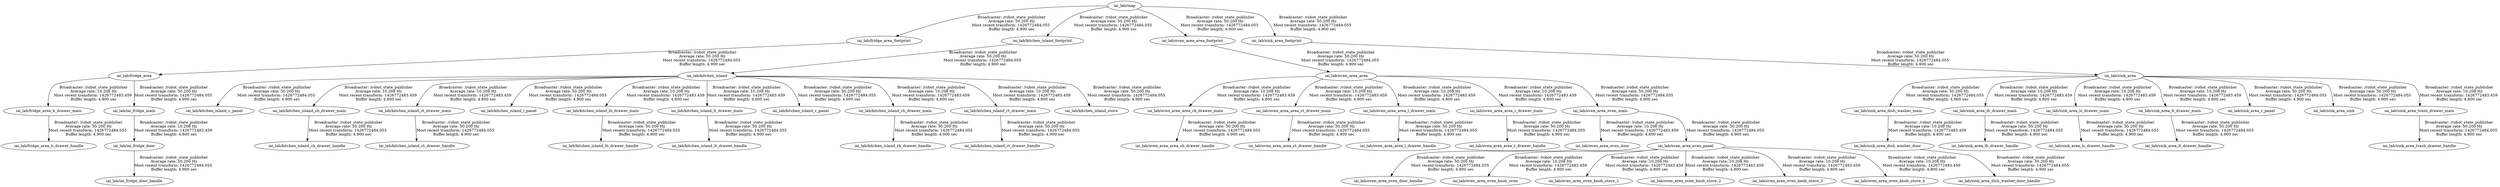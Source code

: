 digraph G {
"iai_lab/fridge_area_b_drawer_main" -> "iai_lab/fridge_area_b_drawer_handle"[label="Broadcaster: /robot_state_publisher\nAverage rate: 50.200 Hz\nMost recent transform: 1426772484.055 \nBuffer length: 4.900 sec\n"];
"iai_lab/fridge_area" -> "iai_lab/fridge_area_b_drawer_main"[label="Broadcaster: /robot_state_publisher\nAverage rate: 10.208 Hz\nMost recent transform: 1426772483.459 \nBuffer length: 4.800 sec\n"];
"iai_lab/map" -> "iai_lab/fridge_area_footprint"[label="Broadcaster: /robot_state_publisher\nAverage rate: 50.200 Hz\nMost recent transform: 1426772484.055 \nBuffer length: 4.900 sec\n"];
"iai_lab/fridge_area_footprint" -> "iai_lab/fridge_area"[label="Broadcaster: /robot_state_publisher\nAverage rate: 50.200 Hz\nMost recent transform: 1426772484.055 \nBuffer length: 4.900 sec\n"];
"iai_lab/iai_fridge_door" -> "iai_lab/iai_fridge_door_handle"[label="Broadcaster: /robot_state_publisher\nAverage rate: 50.200 Hz\nMost recent transform: 1426772484.055 \nBuffer length: 4.900 sec\n"];
"iai_lab/iai_fridge_main" -> "iai_lab/iai_fridge_door"[label="Broadcaster: /robot_state_publisher\nAverage rate: 10.208 Hz\nMost recent transform: 1426772483.459 \nBuffer length: 4.800 sec\n"];
"iai_lab/fridge_area" -> "iai_lab/iai_fridge_main"[label="Broadcaster: /robot_state_publisher\nAverage rate: 50.200 Hz\nMost recent transform: 1426772484.055 \nBuffer length: 4.900 sec\n"];
"iai_lab/kitchen_island" -> "iai_lab/kitchen_island_c_panel"[label="Broadcaster: /robot_state_publisher\nAverage rate: 50.200 Hz\nMost recent transform: 1426772484.055 \nBuffer length: 4.900 sec\n"];
"iai_lab/kitchen_island_footprint" -> "iai_lab/kitchen_island"[label="Broadcaster: /robot_state_publisher\nAverage rate: 50.200 Hz\nMost recent transform: 1426772484.055 \nBuffer length: 4.900 sec\n"];
"iai_lab/kitchen_island_cb_drawer_main" -> "iai_lab/kitchen_island_cb_drawer_handle"[label="Broadcaster: /robot_state_publisher\nAverage rate: 50.200 Hz\nMost recent transform: 1426772484.055 \nBuffer length: 4.900 sec\n"];
"iai_lab/kitchen_island" -> "iai_lab/kitchen_island_cb_drawer_main"[label="Broadcaster: /robot_state_publisher\nAverage rate: 10.208 Hz\nMost recent transform: 1426772483.459 \nBuffer length: 4.800 sec\n"];
"iai_lab/kitchen_island_ct_drawer_main" -> "iai_lab/kitchen_island_ct_drawer_handle"[label="Broadcaster: /robot_state_publisher\nAverage rate: 50.200 Hz\nMost recent transform: 1426772484.055 \nBuffer length: 4.900 sec\n"];
"iai_lab/kitchen_island" -> "iai_lab/kitchen_island_ct_drawer_main"[label="Broadcaster: /robot_state_publisher\nAverage rate: 10.208 Hz\nMost recent transform: 1426772483.459 \nBuffer length: 4.800 sec\n"];
"iai_lab/map" -> "iai_lab/kitchen_island_footprint"[label="Broadcaster: /robot_state_publisher\nAverage rate: 50.200 Hz\nMost recent transform: 1426772484.055 \nBuffer length: 4.900 sec\n"];
"iai_lab/kitchen_island" -> "iai_lab/kitchen_island_l_panel"[label="Broadcaster: /robot_state_publisher\nAverage rate: 50.200 Hz\nMost recent transform: 1426772484.055 \nBuffer length: 4.900 sec\n"];
"iai_lab/kitchen_island_lb_drawer_main" -> "iai_lab/kitchen_island_lb_drawer_handle"[label="Broadcaster: /robot_state_publisher\nAverage rate: 50.200 Hz\nMost recent transform: 1426772484.055 \nBuffer length: 4.900 sec\n"];
"iai_lab/kitchen_island" -> "iai_lab/kitchen_island_lb_drawer_main"[label="Broadcaster: /robot_state_publisher\nAverage rate: 10.208 Hz\nMost recent transform: 1426772483.459 \nBuffer length: 4.800 sec\n"];
"iai_lab/kitchen_island_lt_drawer_main" -> "iai_lab/kitchen_island_lt_drawer_handle"[label="Broadcaster: /robot_state_publisher\nAverage rate: 50.200 Hz\nMost recent transform: 1426772484.055 \nBuffer length: 4.900 sec\n"];
"iai_lab/kitchen_island" -> "iai_lab/kitchen_island_lt_drawer_main"[label="Broadcaster: /robot_state_publisher\nAverage rate: 10.208 Hz\nMost recent transform: 1426772483.459 \nBuffer length: 4.800 sec\n"];
"iai_lab/kitchen_island" -> "iai_lab/kitchen_island_r_panel"[label="Broadcaster: /robot_state_publisher\nAverage rate: 50.200 Hz\nMost recent transform: 1426772484.055 \nBuffer length: 4.900 sec\n"];
"iai_lab/kitchen_island_rb_drawer_main" -> "iai_lab/kitchen_island_rb_drawer_handle"[label="Broadcaster: /robot_state_publisher\nAverage rate: 50.200 Hz\nMost recent transform: 1426772484.055 \nBuffer length: 4.900 sec\n"];
"iai_lab/kitchen_island" -> "iai_lab/kitchen_island_rb_drawer_main"[label="Broadcaster: /robot_state_publisher\nAverage rate: 10.208 Hz\nMost recent transform: 1426772483.459 \nBuffer length: 4.800 sec\n"];
"iai_lab/kitchen_island_rt_drawer_main" -> "iai_lab/kitchen_island_rt_drawer_handle"[label="Broadcaster: /robot_state_publisher\nAverage rate: 50.200 Hz\nMost recent transform: 1426772484.055 \nBuffer length: 4.900 sec\n"];
"iai_lab/kitchen_island" -> "iai_lab/kitchen_island_rt_drawer_main"[label="Broadcaster: /robot_state_publisher\nAverage rate: 10.208 Hz\nMost recent transform: 1426772483.459 \nBuffer length: 4.800 sec\n"];
"iai_lab/kitchen_island" -> "iai_lab/kitchen_island_stove"[label="Broadcaster: /robot_state_publisher\nAverage rate: 50.200 Hz\nMost recent transform: 1426772484.055 \nBuffer length: 4.900 sec\n"];
"iai_lab/oven_area_area_cb_drawer_main" -> "iai_lab/oven_area_area_cb_drawer_handle"[label="Broadcaster: /robot_state_publisher\nAverage rate: 50.200 Hz\nMost recent transform: 1426772484.055 \nBuffer length: 4.900 sec\n"];
"iai_lab/oven_area_area" -> "iai_lab/oven_area_area_cb_drawer_main"[label="Broadcaster: /robot_state_publisher\nAverage rate: 10.208 Hz\nMost recent transform: 1426772483.459 \nBuffer length: 4.800 sec\n"];
"iai_lab/oven_area_area_ct_drawer_main" -> "iai_lab/oven_area_area_ct_drawer_handle"[label="Broadcaster: /robot_state_publisher\nAverage rate: 50.200 Hz\nMost recent transform: 1426772484.055 \nBuffer length: 4.900 sec\n"];
"iai_lab/oven_area_area" -> "iai_lab/oven_area_area_ct_drawer_main"[label="Broadcaster: /robot_state_publisher\nAverage rate: 10.208 Hz\nMost recent transform: 1426772483.459 \nBuffer length: 4.800 sec\n"];
"iai_lab/oven_area_area_l_drawer_main" -> "iai_lab/oven_area_area_l_drawer_handle"[label="Broadcaster: /robot_state_publisher\nAverage rate: 50.200 Hz\nMost recent transform: 1426772484.055 \nBuffer length: 4.900 sec\n"];
"iai_lab/oven_area_area" -> "iai_lab/oven_area_area_l_drawer_main"[label="Broadcaster: /robot_state_publisher\nAverage rate: 10.208 Hz\nMost recent transform: 1426772483.459 \nBuffer length: 4.800 sec\n"];
"iai_lab/oven_area_area_r_drawer_main" -> "iai_lab/oven_area_area_r_drawer_handle"[label="Broadcaster: /robot_state_publisher\nAverage rate: 50.200 Hz\nMost recent transform: 1426772484.055 \nBuffer length: 4.900 sec\n"];
"iai_lab/oven_area_area" -> "iai_lab/oven_area_area_r_drawer_main"[label="Broadcaster: /robot_state_publisher\nAverage rate: 10.208 Hz\nMost recent transform: 1426772483.459 \nBuffer length: 4.800 sec\n"];
"iai_lab/map" -> "iai_lab/oven_area_area_footprint"[label="Broadcaster: /robot_state_publisher\nAverage rate: 50.200 Hz\nMost recent transform: 1426772484.055 \nBuffer length: 4.900 sec\n"];
"iai_lab/oven_area_area_footprint" -> "iai_lab/oven_area_area"[label="Broadcaster: /robot_state_publisher\nAverage rate: 50.200 Hz\nMost recent transform: 1426772484.055 \nBuffer length: 4.900 sec\n"];
"iai_lab/oven_area_oven_door" -> "iai_lab/oven_area_oven_door_handle"[label="Broadcaster: /robot_state_publisher\nAverage rate: 50.200 Hz\nMost recent transform: 1426772484.055 \nBuffer length: 4.900 sec\n"];
"iai_lab/oven_area_oven_main" -> "iai_lab/oven_area_oven_door"[label="Broadcaster: /robot_state_publisher\nAverage rate: 10.208 Hz\nMost recent transform: 1426772483.459 \nBuffer length: 4.800 sec\n"];
"iai_lab/oven_area_area" -> "iai_lab/oven_area_oven_main"[label="Broadcaster: /robot_state_publisher\nAverage rate: 50.200 Hz\nMost recent transform: 1426772484.055 \nBuffer length: 4.900 sec\n"];
"iai_lab/oven_area_oven_main" -> "iai_lab/oven_area_oven_panel"[label="Broadcaster: /robot_state_publisher\nAverage rate: 50.200 Hz\nMost recent transform: 1426772484.055 \nBuffer length: 4.900 sec\n"];
"iai_lab/sink_area_dish_washer_door" -> "iai_lab/sink_area_dish_washer_door_handle"[label="Broadcaster: /robot_state_publisher\nAverage rate: 50.200 Hz\nMost recent transform: 1426772484.055 \nBuffer length: 4.900 sec\n"];
"iai_lab/sink_area_dish_washer_main" -> "iai_lab/sink_area_dish_washer_door"[label="Broadcaster: /robot_state_publisher\nAverage rate: 10.208 Hz\nMost recent transform: 1426772483.459 \nBuffer length: 4.800 sec\n"];
"iai_lab/sink_area" -> "iai_lab/sink_area_dish_washer_main"[label="Broadcaster: /robot_state_publisher\nAverage rate: 50.200 Hz\nMost recent transform: 1426772484.055 \nBuffer length: 4.900 sec\n"];
"iai_lab/sink_area_footprint" -> "iai_lab/sink_area"[label="Broadcaster: /robot_state_publisher\nAverage rate: 50.200 Hz\nMost recent transform: 1426772484.055 \nBuffer length: 4.900 sec\n"];
"iai_lab/map" -> "iai_lab/sink_area_footprint"[label="Broadcaster: /robot_state_publisher\nAverage rate: 50.200 Hz\nMost recent transform: 1426772484.055 \nBuffer length: 4.900 sec\n"];
"iai_lab/sink_area_lb_drawer_main" -> "iai_lab/sink_area_lb_drawer_handle"[label="Broadcaster: /robot_state_publisher\nAverage rate: 50.200 Hz\nMost recent transform: 1426772484.055 \nBuffer length: 4.900 sec\n"];
"iai_lab/sink_area" -> "iai_lab/sink_area_lb_drawer_main"[label="Broadcaster: /robot_state_publisher\nAverage rate: 10.208 Hz\nMost recent transform: 1426772483.459 \nBuffer length: 4.800 sec\n"];
"iai_lab/sink_area_lc_drawer_main" -> "iai_lab/sink_area_lc_drawer_handle"[label="Broadcaster: /robot_state_publisher\nAverage rate: 50.200 Hz\nMost recent transform: 1426772484.055 \nBuffer length: 4.900 sec\n"];
"iai_lab/sink_area" -> "iai_lab/sink_area_lc_drawer_main"[label="Broadcaster: /robot_state_publisher\nAverage rate: 10.208 Hz\nMost recent transform: 1426772483.459 \nBuffer length: 4.800 sec\n"];
"iai_lab/sink_area_lt_drawer_main" -> "iai_lab/sink_area_lt_drawer_handle"[label="Broadcaster: /robot_state_publisher\nAverage rate: 50.200 Hz\nMost recent transform: 1426772484.055 \nBuffer length: 4.900 sec\n"];
"iai_lab/sink_area" -> "iai_lab/sink_area_lt_drawer_main"[label="Broadcaster: /robot_state_publisher\nAverage rate: 10.208 Hz\nMost recent transform: 1426772483.459 \nBuffer length: 4.800 sec\n"];
"iai_lab/sink_area" -> "iai_lab/sink_area_r_panel"[label="Broadcaster: /robot_state_publisher\nAverage rate: 50.200 Hz\nMost recent transform: 1426772484.055 \nBuffer length: 4.900 sec\n"];
"iai_lab/sink_area" -> "iai_lab/sink_area_sink"[label="Broadcaster: /robot_state_publisher\nAverage rate: 50.200 Hz\nMost recent transform: 1426772484.055 \nBuffer length: 4.900 sec\n"];
"iai_lab/sink_area_trash_drawer_main" -> "iai_lab/sink_area_trash_drawer_handle"[label="Broadcaster: /robot_state_publisher\nAverage rate: 50.200 Hz\nMost recent transform: 1426772484.055 \nBuffer length: 4.900 sec\n"];
"iai_lab/sink_area" -> "iai_lab/sink_area_trash_drawer_main"[label="Broadcaster: /robot_state_publisher\nAverage rate: 10.208 Hz\nMost recent transform: 1426772483.459 \nBuffer length: 4.800 sec\n"];
"iai_lab/oven_area_oven_panel" -> "iai_lab/oven_area_oven_knob_oven"[label="Broadcaster: /robot_state_publisher\nAverage rate: 10.208 Hz\nMost recent transform: 1426772483.459 \nBuffer length: 4.800 sec\n"];
"iai_lab/oven_area_oven_panel" -> "iai_lab/oven_area_oven_knob_stove_1"[label="Broadcaster: /robot_state_publisher\nAverage rate: 10.208 Hz\nMost recent transform: 1426772483.459 \nBuffer length: 4.800 sec\n"];
"iai_lab/oven_area_oven_panel" -> "iai_lab/oven_area_oven_knob_stove_2"[label="Broadcaster: /robot_state_publisher\nAverage rate: 10.208 Hz\nMost recent transform: 1426772483.459 \nBuffer length: 4.800 sec\n"];
"iai_lab/oven_area_oven_panel" -> "iai_lab/oven_area_oven_knob_stove_3"[label="Broadcaster: /robot_state_publisher\nAverage rate: 10.208 Hz\nMost recent transform: 1426772483.459 \nBuffer length: 4.800 sec\n"];
"iai_lab/oven_area_oven_panel" -> "iai_lab/oven_area_oven_knob_stove_4"[label="Broadcaster: /robot_state_publisher\nAverage rate: 10.208 Hz\nMost recent transform: 1426772483.459 \nBuffer length: 4.800 sec\n"];
}